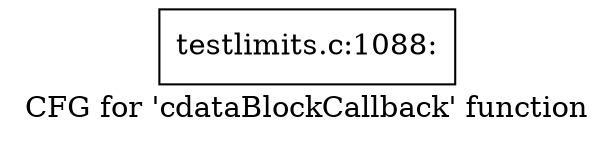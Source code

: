 digraph "CFG for 'cdataBlockCallback' function" {
	label="CFG for 'cdataBlockCallback' function";

	Node0x4c16100 [shape=record,label="{testlimits.c:1088:}"];
}
